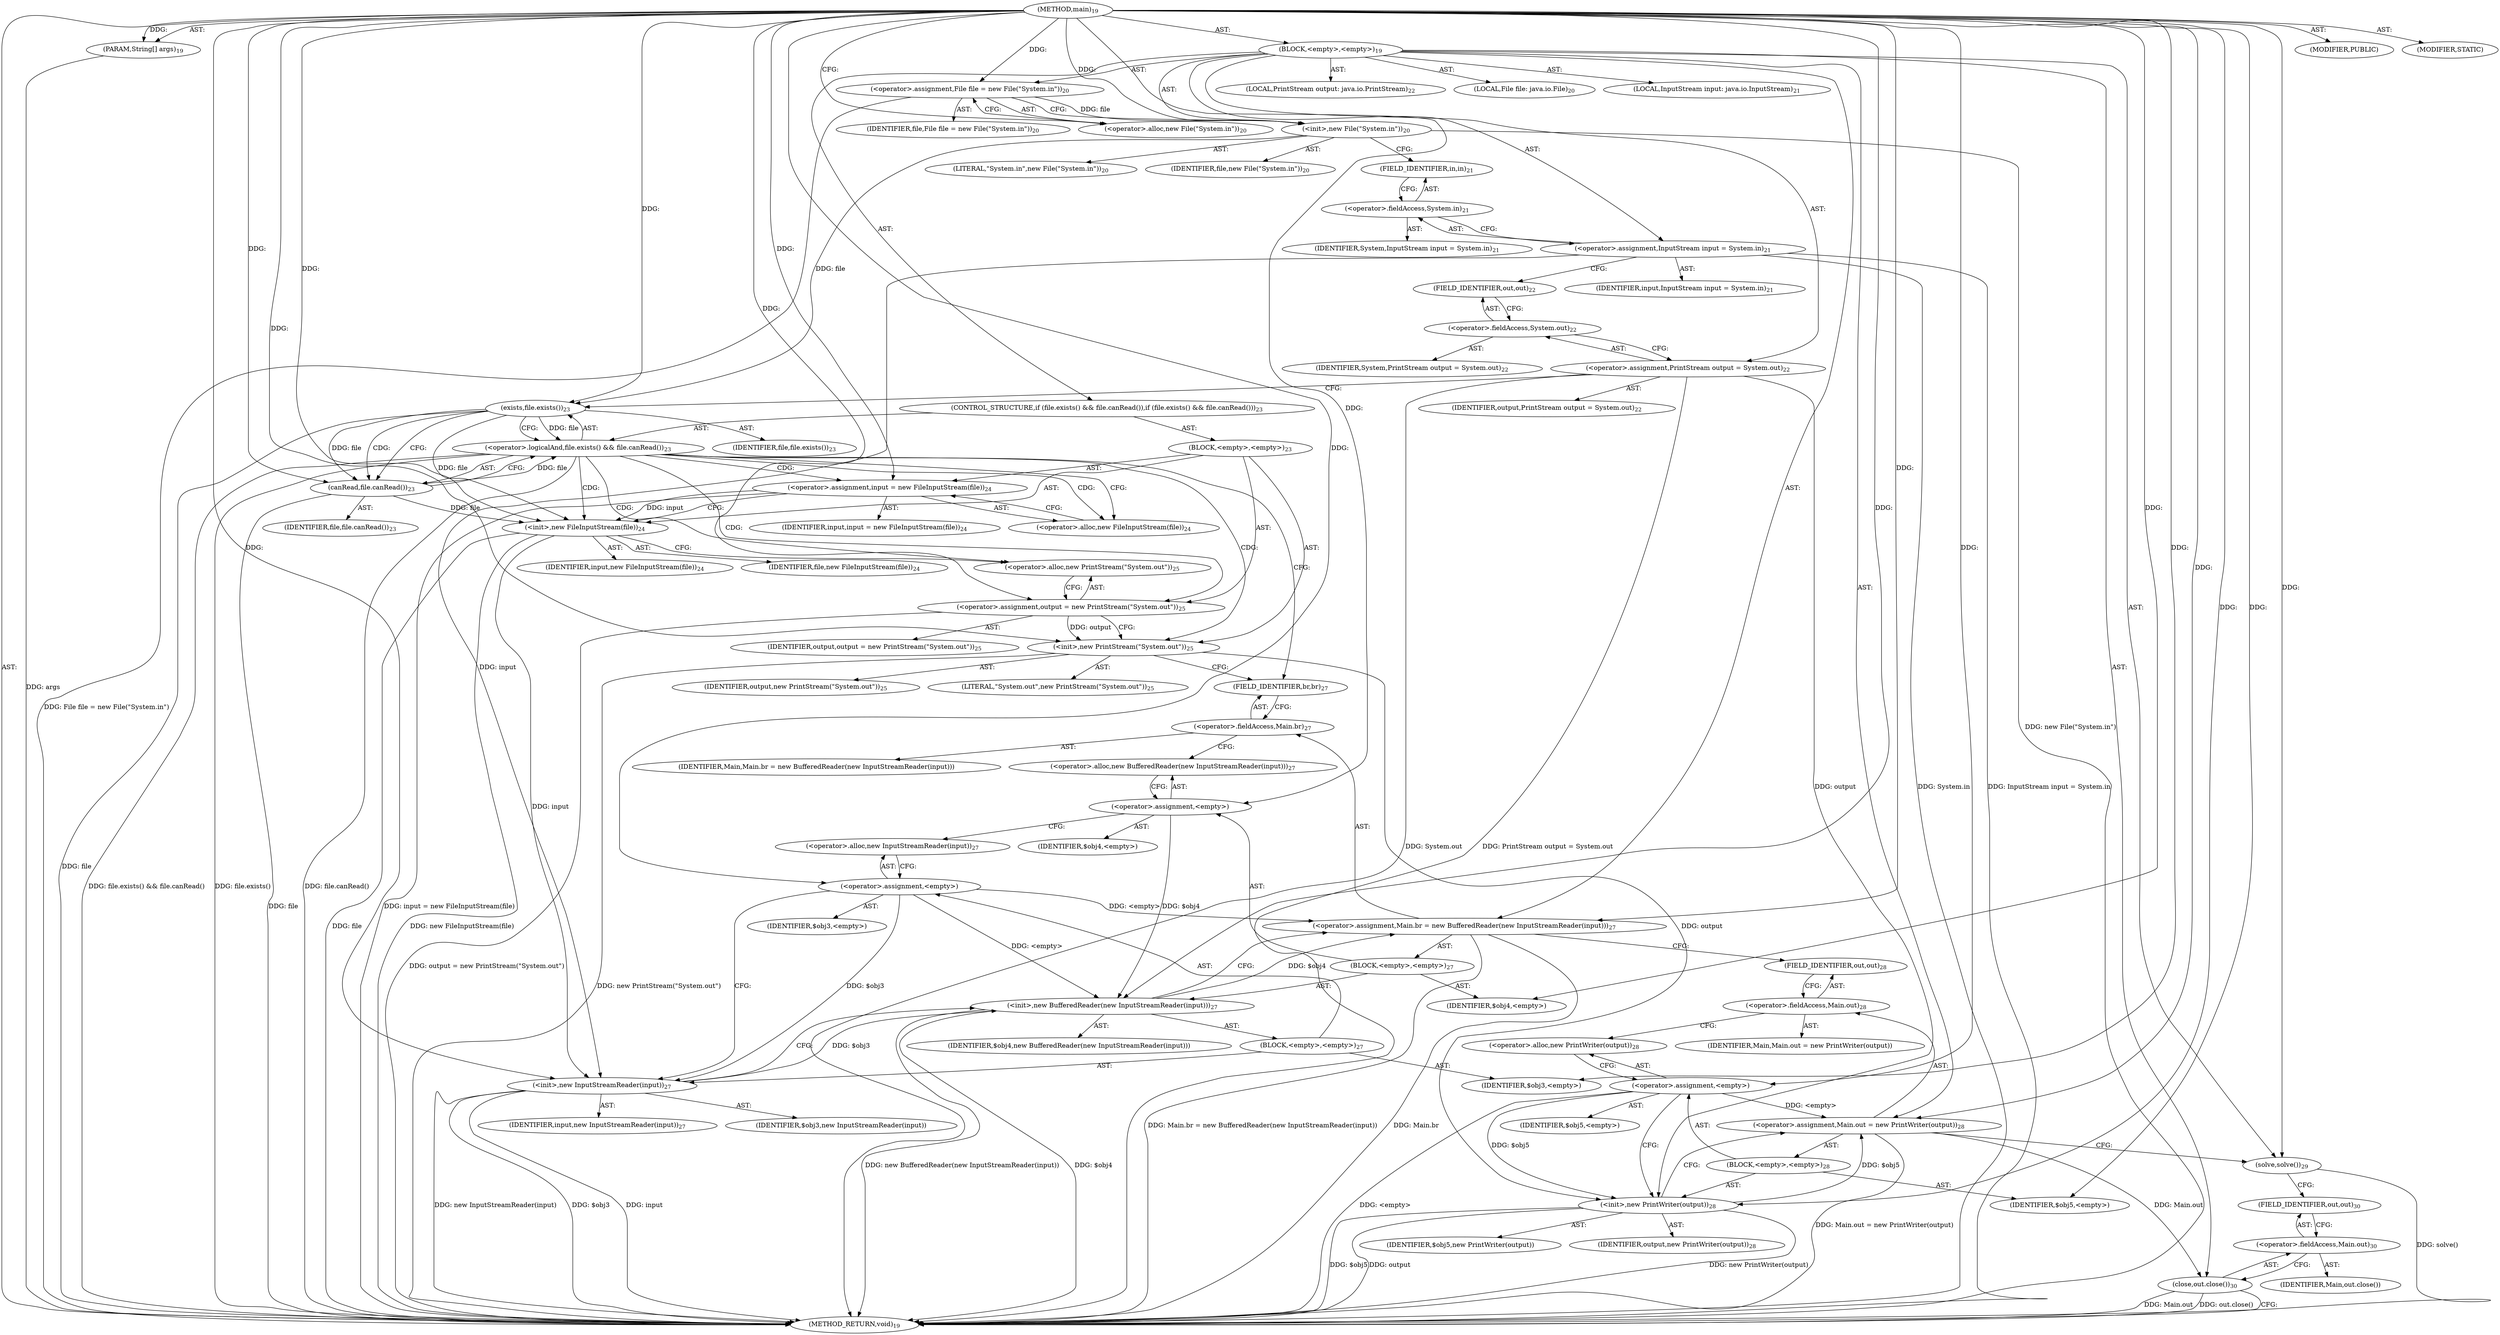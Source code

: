 digraph "main" {  
"37" [label = <(METHOD,main)<SUB>19</SUB>> ]
"38" [label = <(PARAM,String[] args)<SUB>19</SUB>> ]
"39" [label = <(BLOCK,&lt;empty&gt;,&lt;empty&gt;)<SUB>19</SUB>> ]
"4" [label = <(LOCAL,File file: java.io.File)<SUB>20</SUB>> ]
"40" [label = <(&lt;operator&gt;.assignment,File file = new File(&quot;System.in&quot;))<SUB>20</SUB>> ]
"41" [label = <(IDENTIFIER,file,File file = new File(&quot;System.in&quot;))<SUB>20</SUB>> ]
"42" [label = <(&lt;operator&gt;.alloc,new File(&quot;System.in&quot;))<SUB>20</SUB>> ]
"43" [label = <(&lt;init&gt;,new File(&quot;System.in&quot;))<SUB>20</SUB>> ]
"3" [label = <(IDENTIFIER,file,new File(&quot;System.in&quot;))<SUB>20</SUB>> ]
"44" [label = <(LITERAL,&quot;System.in&quot;,new File(&quot;System.in&quot;))<SUB>20</SUB>> ]
"6" [label = <(LOCAL,InputStream input: java.io.InputStream)<SUB>21</SUB>> ]
"45" [label = <(&lt;operator&gt;.assignment,InputStream input = System.in)<SUB>21</SUB>> ]
"46" [label = <(IDENTIFIER,input,InputStream input = System.in)<SUB>21</SUB>> ]
"47" [label = <(&lt;operator&gt;.fieldAccess,System.in)<SUB>21</SUB>> ]
"48" [label = <(IDENTIFIER,System,InputStream input = System.in)<SUB>21</SUB>> ]
"49" [label = <(FIELD_IDENTIFIER,in,in)<SUB>21</SUB>> ]
"8" [label = <(LOCAL,PrintStream output: java.io.PrintStream)<SUB>22</SUB>> ]
"50" [label = <(&lt;operator&gt;.assignment,PrintStream output = System.out)<SUB>22</SUB>> ]
"51" [label = <(IDENTIFIER,output,PrintStream output = System.out)<SUB>22</SUB>> ]
"52" [label = <(&lt;operator&gt;.fieldAccess,System.out)<SUB>22</SUB>> ]
"53" [label = <(IDENTIFIER,System,PrintStream output = System.out)<SUB>22</SUB>> ]
"54" [label = <(FIELD_IDENTIFIER,out,out)<SUB>22</SUB>> ]
"55" [label = <(CONTROL_STRUCTURE,if (file.exists() &amp;&amp; file.canRead()),if (file.exists() &amp;&amp; file.canRead()))<SUB>23</SUB>> ]
"56" [label = <(&lt;operator&gt;.logicalAnd,file.exists() &amp;&amp; file.canRead())<SUB>23</SUB>> ]
"57" [label = <(exists,file.exists())<SUB>23</SUB>> ]
"58" [label = <(IDENTIFIER,file,file.exists())<SUB>23</SUB>> ]
"59" [label = <(canRead,file.canRead())<SUB>23</SUB>> ]
"60" [label = <(IDENTIFIER,file,file.canRead())<SUB>23</SUB>> ]
"61" [label = <(BLOCK,&lt;empty&gt;,&lt;empty&gt;)<SUB>23</SUB>> ]
"62" [label = <(&lt;operator&gt;.assignment,input = new FileInputStream(file))<SUB>24</SUB>> ]
"63" [label = <(IDENTIFIER,input,input = new FileInputStream(file))<SUB>24</SUB>> ]
"64" [label = <(&lt;operator&gt;.alloc,new FileInputStream(file))<SUB>24</SUB>> ]
"65" [label = <(&lt;init&gt;,new FileInputStream(file))<SUB>24</SUB>> ]
"5" [label = <(IDENTIFIER,input,new FileInputStream(file))<SUB>24</SUB>> ]
"66" [label = <(IDENTIFIER,file,new FileInputStream(file))<SUB>24</SUB>> ]
"67" [label = <(&lt;operator&gt;.assignment,output = new PrintStream(&quot;System.out&quot;))<SUB>25</SUB>> ]
"68" [label = <(IDENTIFIER,output,output = new PrintStream(&quot;System.out&quot;))<SUB>25</SUB>> ]
"69" [label = <(&lt;operator&gt;.alloc,new PrintStream(&quot;System.out&quot;))<SUB>25</SUB>> ]
"70" [label = <(&lt;init&gt;,new PrintStream(&quot;System.out&quot;))<SUB>25</SUB>> ]
"7" [label = <(IDENTIFIER,output,new PrintStream(&quot;System.out&quot;))<SUB>25</SUB>> ]
"71" [label = <(LITERAL,&quot;System.out&quot;,new PrintStream(&quot;System.out&quot;))<SUB>25</SUB>> ]
"72" [label = <(&lt;operator&gt;.assignment,Main.br = new BufferedReader(new InputStreamReader(input)))<SUB>27</SUB>> ]
"73" [label = <(&lt;operator&gt;.fieldAccess,Main.br)<SUB>27</SUB>> ]
"74" [label = <(IDENTIFIER,Main,Main.br = new BufferedReader(new InputStreamReader(input)))> ]
"75" [label = <(FIELD_IDENTIFIER,br,br)<SUB>27</SUB>> ]
"76" [label = <(BLOCK,&lt;empty&gt;,&lt;empty&gt;)<SUB>27</SUB>> ]
"77" [label = <(&lt;operator&gt;.assignment,&lt;empty&gt;)> ]
"78" [label = <(IDENTIFIER,$obj4,&lt;empty&gt;)> ]
"79" [label = <(&lt;operator&gt;.alloc,new BufferedReader(new InputStreamReader(input)))<SUB>27</SUB>> ]
"80" [label = <(&lt;init&gt;,new BufferedReader(new InputStreamReader(input)))<SUB>27</SUB>> ]
"81" [label = <(IDENTIFIER,$obj4,new BufferedReader(new InputStreamReader(input)))> ]
"82" [label = <(BLOCK,&lt;empty&gt;,&lt;empty&gt;)<SUB>27</SUB>> ]
"83" [label = <(&lt;operator&gt;.assignment,&lt;empty&gt;)> ]
"84" [label = <(IDENTIFIER,$obj3,&lt;empty&gt;)> ]
"85" [label = <(&lt;operator&gt;.alloc,new InputStreamReader(input))<SUB>27</SUB>> ]
"86" [label = <(&lt;init&gt;,new InputStreamReader(input))<SUB>27</SUB>> ]
"87" [label = <(IDENTIFIER,$obj3,new InputStreamReader(input))> ]
"88" [label = <(IDENTIFIER,input,new InputStreamReader(input))<SUB>27</SUB>> ]
"89" [label = <(IDENTIFIER,$obj3,&lt;empty&gt;)> ]
"90" [label = <(IDENTIFIER,$obj4,&lt;empty&gt;)> ]
"91" [label = <(&lt;operator&gt;.assignment,Main.out = new PrintWriter(output))<SUB>28</SUB>> ]
"92" [label = <(&lt;operator&gt;.fieldAccess,Main.out)<SUB>28</SUB>> ]
"93" [label = <(IDENTIFIER,Main,Main.out = new PrintWriter(output))> ]
"94" [label = <(FIELD_IDENTIFIER,out,out)<SUB>28</SUB>> ]
"95" [label = <(BLOCK,&lt;empty&gt;,&lt;empty&gt;)<SUB>28</SUB>> ]
"96" [label = <(&lt;operator&gt;.assignment,&lt;empty&gt;)> ]
"97" [label = <(IDENTIFIER,$obj5,&lt;empty&gt;)> ]
"98" [label = <(&lt;operator&gt;.alloc,new PrintWriter(output))<SUB>28</SUB>> ]
"99" [label = <(&lt;init&gt;,new PrintWriter(output))<SUB>28</SUB>> ]
"100" [label = <(IDENTIFIER,$obj5,new PrintWriter(output))> ]
"101" [label = <(IDENTIFIER,output,new PrintWriter(output))<SUB>28</SUB>> ]
"102" [label = <(IDENTIFIER,$obj5,&lt;empty&gt;)> ]
"103" [label = <(solve,solve())<SUB>29</SUB>> ]
"104" [label = <(close,out.close())<SUB>30</SUB>> ]
"105" [label = <(&lt;operator&gt;.fieldAccess,Main.out)<SUB>30</SUB>> ]
"106" [label = <(IDENTIFIER,Main,out.close())> ]
"107" [label = <(FIELD_IDENTIFIER,out,out)<SUB>30</SUB>> ]
"108" [label = <(MODIFIER,PUBLIC)> ]
"109" [label = <(MODIFIER,STATIC)> ]
"110" [label = <(METHOD_RETURN,void)<SUB>19</SUB>> ]
  "37" -> "38"  [ label = "AST: "] 
  "37" -> "39"  [ label = "AST: "] 
  "37" -> "108"  [ label = "AST: "] 
  "37" -> "109"  [ label = "AST: "] 
  "37" -> "110"  [ label = "AST: "] 
  "39" -> "4"  [ label = "AST: "] 
  "39" -> "40"  [ label = "AST: "] 
  "39" -> "43"  [ label = "AST: "] 
  "39" -> "6"  [ label = "AST: "] 
  "39" -> "45"  [ label = "AST: "] 
  "39" -> "8"  [ label = "AST: "] 
  "39" -> "50"  [ label = "AST: "] 
  "39" -> "55"  [ label = "AST: "] 
  "39" -> "72"  [ label = "AST: "] 
  "39" -> "91"  [ label = "AST: "] 
  "39" -> "103"  [ label = "AST: "] 
  "39" -> "104"  [ label = "AST: "] 
  "40" -> "41"  [ label = "AST: "] 
  "40" -> "42"  [ label = "AST: "] 
  "43" -> "3"  [ label = "AST: "] 
  "43" -> "44"  [ label = "AST: "] 
  "45" -> "46"  [ label = "AST: "] 
  "45" -> "47"  [ label = "AST: "] 
  "47" -> "48"  [ label = "AST: "] 
  "47" -> "49"  [ label = "AST: "] 
  "50" -> "51"  [ label = "AST: "] 
  "50" -> "52"  [ label = "AST: "] 
  "52" -> "53"  [ label = "AST: "] 
  "52" -> "54"  [ label = "AST: "] 
  "55" -> "56"  [ label = "AST: "] 
  "55" -> "61"  [ label = "AST: "] 
  "56" -> "57"  [ label = "AST: "] 
  "56" -> "59"  [ label = "AST: "] 
  "57" -> "58"  [ label = "AST: "] 
  "59" -> "60"  [ label = "AST: "] 
  "61" -> "62"  [ label = "AST: "] 
  "61" -> "65"  [ label = "AST: "] 
  "61" -> "67"  [ label = "AST: "] 
  "61" -> "70"  [ label = "AST: "] 
  "62" -> "63"  [ label = "AST: "] 
  "62" -> "64"  [ label = "AST: "] 
  "65" -> "5"  [ label = "AST: "] 
  "65" -> "66"  [ label = "AST: "] 
  "67" -> "68"  [ label = "AST: "] 
  "67" -> "69"  [ label = "AST: "] 
  "70" -> "7"  [ label = "AST: "] 
  "70" -> "71"  [ label = "AST: "] 
  "72" -> "73"  [ label = "AST: "] 
  "72" -> "76"  [ label = "AST: "] 
  "73" -> "74"  [ label = "AST: "] 
  "73" -> "75"  [ label = "AST: "] 
  "76" -> "77"  [ label = "AST: "] 
  "76" -> "80"  [ label = "AST: "] 
  "76" -> "90"  [ label = "AST: "] 
  "77" -> "78"  [ label = "AST: "] 
  "77" -> "79"  [ label = "AST: "] 
  "80" -> "81"  [ label = "AST: "] 
  "80" -> "82"  [ label = "AST: "] 
  "82" -> "83"  [ label = "AST: "] 
  "82" -> "86"  [ label = "AST: "] 
  "82" -> "89"  [ label = "AST: "] 
  "83" -> "84"  [ label = "AST: "] 
  "83" -> "85"  [ label = "AST: "] 
  "86" -> "87"  [ label = "AST: "] 
  "86" -> "88"  [ label = "AST: "] 
  "91" -> "92"  [ label = "AST: "] 
  "91" -> "95"  [ label = "AST: "] 
  "92" -> "93"  [ label = "AST: "] 
  "92" -> "94"  [ label = "AST: "] 
  "95" -> "96"  [ label = "AST: "] 
  "95" -> "99"  [ label = "AST: "] 
  "95" -> "102"  [ label = "AST: "] 
  "96" -> "97"  [ label = "AST: "] 
  "96" -> "98"  [ label = "AST: "] 
  "99" -> "100"  [ label = "AST: "] 
  "99" -> "101"  [ label = "AST: "] 
  "104" -> "105"  [ label = "AST: "] 
  "105" -> "106"  [ label = "AST: "] 
  "105" -> "107"  [ label = "AST: "] 
  "40" -> "43"  [ label = "CFG: "] 
  "43" -> "49"  [ label = "CFG: "] 
  "45" -> "54"  [ label = "CFG: "] 
  "50" -> "57"  [ label = "CFG: "] 
  "72" -> "94"  [ label = "CFG: "] 
  "91" -> "103"  [ label = "CFG: "] 
  "103" -> "107"  [ label = "CFG: "] 
  "104" -> "110"  [ label = "CFG: "] 
  "42" -> "40"  [ label = "CFG: "] 
  "47" -> "45"  [ label = "CFG: "] 
  "52" -> "50"  [ label = "CFG: "] 
  "56" -> "64"  [ label = "CFG: "] 
  "56" -> "75"  [ label = "CFG: "] 
  "73" -> "79"  [ label = "CFG: "] 
  "92" -> "98"  [ label = "CFG: "] 
  "105" -> "104"  [ label = "CFG: "] 
  "49" -> "47"  [ label = "CFG: "] 
  "54" -> "52"  [ label = "CFG: "] 
  "57" -> "56"  [ label = "CFG: "] 
  "57" -> "59"  [ label = "CFG: "] 
  "59" -> "56"  [ label = "CFG: "] 
  "62" -> "65"  [ label = "CFG: "] 
  "65" -> "69"  [ label = "CFG: "] 
  "67" -> "70"  [ label = "CFG: "] 
  "70" -> "75"  [ label = "CFG: "] 
  "75" -> "73"  [ label = "CFG: "] 
  "77" -> "85"  [ label = "CFG: "] 
  "80" -> "72"  [ label = "CFG: "] 
  "94" -> "92"  [ label = "CFG: "] 
  "96" -> "99"  [ label = "CFG: "] 
  "99" -> "91"  [ label = "CFG: "] 
  "107" -> "105"  [ label = "CFG: "] 
  "64" -> "62"  [ label = "CFG: "] 
  "69" -> "67"  [ label = "CFG: "] 
  "79" -> "77"  [ label = "CFG: "] 
  "98" -> "96"  [ label = "CFG: "] 
  "83" -> "86"  [ label = "CFG: "] 
  "86" -> "80"  [ label = "CFG: "] 
  "85" -> "83"  [ label = "CFG: "] 
  "37" -> "42"  [ label = "CFG: "] 
  "38" -> "110"  [ label = "DDG: args"] 
  "40" -> "110"  [ label = "DDG: File file = new File(&quot;System.in&quot;)"] 
  "43" -> "110"  [ label = "DDG: new File(&quot;System.in&quot;)"] 
  "45" -> "110"  [ label = "DDG: System.in"] 
  "45" -> "110"  [ label = "DDG: InputStream input = System.in"] 
  "50" -> "110"  [ label = "DDG: System.out"] 
  "50" -> "110"  [ label = "DDG: PrintStream output = System.out"] 
  "57" -> "110"  [ label = "DDG: file"] 
  "56" -> "110"  [ label = "DDG: file.exists()"] 
  "59" -> "110"  [ label = "DDG: file"] 
  "56" -> "110"  [ label = "DDG: file.canRead()"] 
  "56" -> "110"  [ label = "DDG: file.exists() &amp;&amp; file.canRead()"] 
  "62" -> "110"  [ label = "DDG: input = new FileInputStream(file)"] 
  "65" -> "110"  [ label = "DDG: file"] 
  "65" -> "110"  [ label = "DDG: new FileInputStream(file)"] 
  "67" -> "110"  [ label = "DDG: output = new PrintStream(&quot;System.out&quot;)"] 
  "70" -> "110"  [ label = "DDG: new PrintStream(&quot;System.out&quot;)"] 
  "72" -> "110"  [ label = "DDG: Main.br"] 
  "80" -> "110"  [ label = "DDG: $obj4"] 
  "86" -> "110"  [ label = "DDG: $obj3"] 
  "86" -> "110"  [ label = "DDG: input"] 
  "86" -> "110"  [ label = "DDG: new InputStreamReader(input)"] 
  "80" -> "110"  [ label = "DDG: new BufferedReader(new InputStreamReader(input))"] 
  "72" -> "110"  [ label = "DDG: Main.br = new BufferedReader(new InputStreamReader(input))"] 
  "96" -> "110"  [ label = "DDG: &lt;empty&gt;"] 
  "99" -> "110"  [ label = "DDG: $obj5"] 
  "99" -> "110"  [ label = "DDG: output"] 
  "99" -> "110"  [ label = "DDG: new PrintWriter(output)"] 
  "91" -> "110"  [ label = "DDG: Main.out = new PrintWriter(output)"] 
  "103" -> "110"  [ label = "DDG: solve()"] 
  "104" -> "110"  [ label = "DDG: Main.out"] 
  "104" -> "110"  [ label = "DDG: out.close()"] 
  "37" -> "38"  [ label = "DDG: "] 
  "37" -> "40"  [ label = "DDG: "] 
  "83" -> "72"  [ label = "DDG: &lt;empty&gt;"] 
  "80" -> "72"  [ label = "DDG: $obj4"] 
  "37" -> "72"  [ label = "DDG: "] 
  "96" -> "91"  [ label = "DDG: &lt;empty&gt;"] 
  "99" -> "91"  [ label = "DDG: $obj5"] 
  "37" -> "91"  [ label = "DDG: "] 
  "37" -> "103"  [ label = "DDG: "] 
  "40" -> "43"  [ label = "DDG: file"] 
  "37" -> "43"  [ label = "DDG: "] 
  "91" -> "104"  [ label = "DDG: Main.out"] 
  "57" -> "56"  [ label = "DDG: file"] 
  "59" -> "56"  [ label = "DDG: file"] 
  "37" -> "62"  [ label = "DDG: "] 
  "37" -> "67"  [ label = "DDG: "] 
  "37" -> "77"  [ label = "DDG: "] 
  "37" -> "90"  [ label = "DDG: "] 
  "37" -> "96"  [ label = "DDG: "] 
  "37" -> "102"  [ label = "DDG: "] 
  "43" -> "57"  [ label = "DDG: file"] 
  "37" -> "57"  [ label = "DDG: "] 
  "57" -> "59"  [ label = "DDG: file"] 
  "37" -> "59"  [ label = "DDG: "] 
  "62" -> "65"  [ label = "DDG: input"] 
  "37" -> "65"  [ label = "DDG: "] 
  "57" -> "65"  [ label = "DDG: file"] 
  "59" -> "65"  [ label = "DDG: file"] 
  "67" -> "70"  [ label = "DDG: output"] 
  "37" -> "70"  [ label = "DDG: "] 
  "77" -> "80"  [ label = "DDG: $obj4"] 
  "37" -> "80"  [ label = "DDG: "] 
  "83" -> "80"  [ label = "DDG: &lt;empty&gt;"] 
  "86" -> "80"  [ label = "DDG: $obj3"] 
  "96" -> "99"  [ label = "DDG: $obj5"] 
  "37" -> "99"  [ label = "DDG: "] 
  "50" -> "99"  [ label = "DDG: output"] 
  "70" -> "99"  [ label = "DDG: output"] 
  "37" -> "83"  [ label = "DDG: "] 
  "37" -> "89"  [ label = "DDG: "] 
  "83" -> "86"  [ label = "DDG: $obj3"] 
  "37" -> "86"  [ label = "DDG: "] 
  "45" -> "86"  [ label = "DDG: input"] 
  "65" -> "86"  [ label = "DDG: input"] 
  "56" -> "65"  [ label = "CDG: "] 
  "56" -> "64"  [ label = "CDG: "] 
  "56" -> "69"  [ label = "CDG: "] 
  "56" -> "67"  [ label = "CDG: "] 
  "56" -> "70"  [ label = "CDG: "] 
  "56" -> "62"  [ label = "CDG: "] 
  "57" -> "59"  [ label = "CDG: "] 
}

